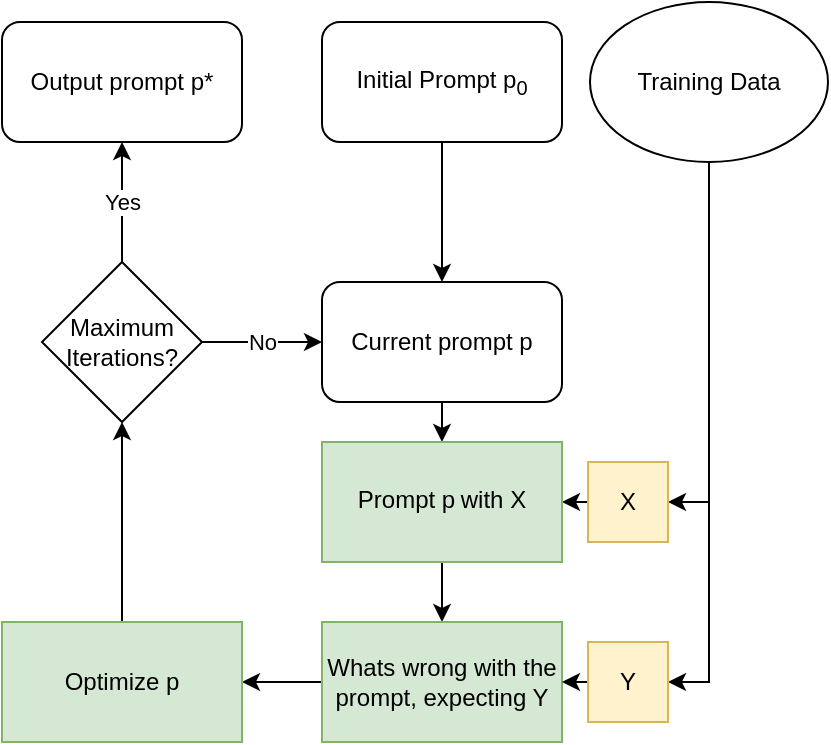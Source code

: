 <mxfile version="27.1.6">
  <diagram name="Page-1" id="4EZCUcc8CXvuuHVfgvWY">
    <mxGraphModel dx="1307" dy="708" grid="1" gridSize="10" guides="1" tooltips="1" connect="1" arrows="1" fold="1" page="1" pageScale="1" pageWidth="827" pageHeight="1169" math="0" shadow="0">
      <root>
        <mxCell id="0" />
        <mxCell id="1" parent="0" />
        <mxCell id="kpfi1jkZ4rjZz64elLAD-5" style="edgeStyle=orthogonalEdgeStyle;rounded=0;orthogonalLoop=1;jettySize=auto;html=1;exitX=0.5;exitY=1;exitDx=0;exitDy=0;entryX=0.5;entryY=0;entryDx=0;entryDy=0;" parent="1" source="kpfi1jkZ4rjZz64elLAD-1" target="kpfi1jkZ4rjZz64elLAD-4" edge="1">
          <mxGeometry relative="1" as="geometry" />
        </mxCell>
        <mxCell id="kpfi1jkZ4rjZz64elLAD-1" value="Current prompt p" style="rounded=1;whiteSpace=wrap;html=1;" parent="1" vertex="1">
          <mxGeometry x="200" y="150" width="120" height="60" as="geometry" />
        </mxCell>
        <mxCell id="kpfi1jkZ4rjZz64elLAD-7" style="edgeStyle=orthogonalEdgeStyle;rounded=0;orthogonalLoop=1;jettySize=auto;html=1;exitX=0.5;exitY=1;exitDx=0;exitDy=0;entryX=1;entryY=0.5;entryDx=0;entryDy=0;" parent="1" source="kpfi1jkZ4rjZz64elLAD-2" target="kpfi1jkZ4rjZz64elLAD-3" edge="1">
          <mxGeometry relative="1" as="geometry" />
        </mxCell>
        <mxCell id="kpfi1jkZ4rjZz64elLAD-12" style="edgeStyle=orthogonalEdgeStyle;rounded=0;orthogonalLoop=1;jettySize=auto;html=1;exitX=0.5;exitY=1;exitDx=0;exitDy=0;entryX=1;entryY=0.5;entryDx=0;entryDy=0;" parent="1" source="kpfi1jkZ4rjZz64elLAD-2" target="kpfi1jkZ4rjZz64elLAD-11" edge="1">
          <mxGeometry relative="1" as="geometry" />
        </mxCell>
        <mxCell id="kpfi1jkZ4rjZz64elLAD-2" value="Training Data" style="ellipse;whiteSpace=wrap;html=1;" parent="1" vertex="1">
          <mxGeometry x="334" y="10" width="119" height="80" as="geometry" />
        </mxCell>
        <mxCell id="kpfi1jkZ4rjZz64elLAD-6" style="edgeStyle=orthogonalEdgeStyle;rounded=0;orthogonalLoop=1;jettySize=auto;html=1;exitX=0;exitY=0.5;exitDx=0;exitDy=0;entryX=1;entryY=0.5;entryDx=0;entryDy=0;" parent="1" source="kpfi1jkZ4rjZz64elLAD-3" target="kpfi1jkZ4rjZz64elLAD-4" edge="1">
          <mxGeometry relative="1" as="geometry" />
        </mxCell>
        <mxCell id="kpfi1jkZ4rjZz64elLAD-3" value="X" style="rounded=0;whiteSpace=wrap;html=1;fillColor=#fff2cc;strokeColor=#d6b656;" parent="1" vertex="1">
          <mxGeometry x="333" y="240" width="40" height="40" as="geometry" />
        </mxCell>
        <mxCell id="kpfi1jkZ4rjZz64elLAD-14" style="edgeStyle=orthogonalEdgeStyle;rounded=0;orthogonalLoop=1;jettySize=auto;html=1;exitX=0.5;exitY=1;exitDx=0;exitDy=0;entryX=0.5;entryY=0;entryDx=0;entryDy=0;" parent="1" source="kpfi1jkZ4rjZz64elLAD-4" target="kpfi1jkZ4rjZz64elLAD-10" edge="1">
          <mxGeometry relative="1" as="geometry" />
        </mxCell>
        <mxCell id="kpfi1jkZ4rjZz64elLAD-4" value="Prompt p&lt;sub&gt;&amp;nbsp;&lt;/sub&gt;with X" style="rounded=0;whiteSpace=wrap;html=1;fillColor=#d5e8d4;strokeColor=#82b366;" parent="1" vertex="1">
          <mxGeometry x="200" y="230" width="120" height="60" as="geometry" />
        </mxCell>
        <mxCell id="kpfi1jkZ4rjZz64elLAD-9" style="edgeStyle=orthogonalEdgeStyle;rounded=0;orthogonalLoop=1;jettySize=auto;html=1;exitX=0.5;exitY=1;exitDx=0;exitDy=0;" parent="1" source="kpfi1jkZ4rjZz64elLAD-8" target="kpfi1jkZ4rjZz64elLAD-1" edge="1">
          <mxGeometry relative="1" as="geometry" />
        </mxCell>
        <mxCell id="kpfi1jkZ4rjZz64elLAD-8" value="Initial Prompt p&lt;sub&gt;0&lt;/sub&gt;" style="rounded=1;whiteSpace=wrap;html=1;" parent="1" vertex="1">
          <mxGeometry x="200" y="20" width="120" height="60" as="geometry" />
        </mxCell>
        <mxCell id="kpfi1jkZ4rjZz64elLAD-20" style="edgeStyle=orthogonalEdgeStyle;rounded=0;orthogonalLoop=1;jettySize=auto;html=1;exitX=0;exitY=0.5;exitDx=0;exitDy=0;entryX=1;entryY=0.5;entryDx=0;entryDy=0;" parent="1" source="kpfi1jkZ4rjZz64elLAD-10" target="kpfi1jkZ4rjZz64elLAD-19" edge="1">
          <mxGeometry relative="1" as="geometry" />
        </mxCell>
        <mxCell id="kpfi1jkZ4rjZz64elLAD-10" value="Whats wrong with the prompt, expecting Y" style="rounded=0;whiteSpace=wrap;html=1;fillColor=#d5e8d4;strokeColor=#82b366;" parent="1" vertex="1">
          <mxGeometry x="200" y="320" width="120" height="60" as="geometry" />
        </mxCell>
        <mxCell id="kpfi1jkZ4rjZz64elLAD-13" style="edgeStyle=orthogonalEdgeStyle;rounded=0;orthogonalLoop=1;jettySize=auto;html=1;exitX=0;exitY=0.5;exitDx=0;exitDy=0;entryX=1;entryY=0.5;entryDx=0;entryDy=0;" parent="1" source="kpfi1jkZ4rjZz64elLAD-11" target="kpfi1jkZ4rjZz64elLAD-10" edge="1">
          <mxGeometry relative="1" as="geometry" />
        </mxCell>
        <mxCell id="kpfi1jkZ4rjZz64elLAD-11" value="Y" style="rounded=0;whiteSpace=wrap;html=1;fillColor=#fff2cc;strokeColor=#d6b656;" parent="1" vertex="1">
          <mxGeometry x="333" y="330" width="40" height="40" as="geometry" />
        </mxCell>
        <mxCell id="kpfi1jkZ4rjZz64elLAD-15" value="Output prompt p*" style="rounded=1;whiteSpace=wrap;html=1;" parent="1" vertex="1">
          <mxGeometry x="40" y="20" width="120" height="60" as="geometry" />
        </mxCell>
        <mxCell id="kpfi1jkZ4rjZz64elLAD-17" value="Yes" style="edgeStyle=orthogonalEdgeStyle;rounded=0;orthogonalLoop=1;jettySize=auto;html=1;exitX=0.5;exitY=0;exitDx=0;exitDy=0;entryX=0.5;entryY=1;entryDx=0;entryDy=0;" parent="1" source="kpfi1jkZ4rjZz64elLAD-16" target="kpfi1jkZ4rjZz64elLAD-15" edge="1">
          <mxGeometry relative="1" as="geometry" />
        </mxCell>
        <mxCell id="kpfi1jkZ4rjZz64elLAD-18" value="No" style="edgeStyle=orthogonalEdgeStyle;rounded=0;orthogonalLoop=1;jettySize=auto;html=1;exitX=1;exitY=0.5;exitDx=0;exitDy=0;" parent="1" source="kpfi1jkZ4rjZz64elLAD-16" target="kpfi1jkZ4rjZz64elLAD-1" edge="1">
          <mxGeometry relative="1" as="geometry" />
        </mxCell>
        <mxCell id="kpfi1jkZ4rjZz64elLAD-16" value="Maximum Iterations?" style="rhombus;whiteSpace=wrap;html=1;" parent="1" vertex="1">
          <mxGeometry x="60" y="140" width="80" height="80" as="geometry" />
        </mxCell>
        <mxCell id="kpfi1jkZ4rjZz64elLAD-21" style="edgeStyle=orthogonalEdgeStyle;rounded=0;orthogonalLoop=1;jettySize=auto;html=1;exitX=0.5;exitY=0;exitDx=0;exitDy=0;entryX=0.5;entryY=1;entryDx=0;entryDy=0;" parent="1" source="kpfi1jkZ4rjZz64elLAD-19" target="kpfi1jkZ4rjZz64elLAD-16" edge="1">
          <mxGeometry relative="1" as="geometry" />
        </mxCell>
        <mxCell id="kpfi1jkZ4rjZz64elLAD-19" value="Optimize p" style="rounded=0;whiteSpace=wrap;html=1;fillColor=#d5e8d4;strokeColor=#82b366;" parent="1" vertex="1">
          <mxGeometry x="40" y="320" width="120" height="60" as="geometry" />
        </mxCell>
      </root>
    </mxGraphModel>
  </diagram>
</mxfile>
